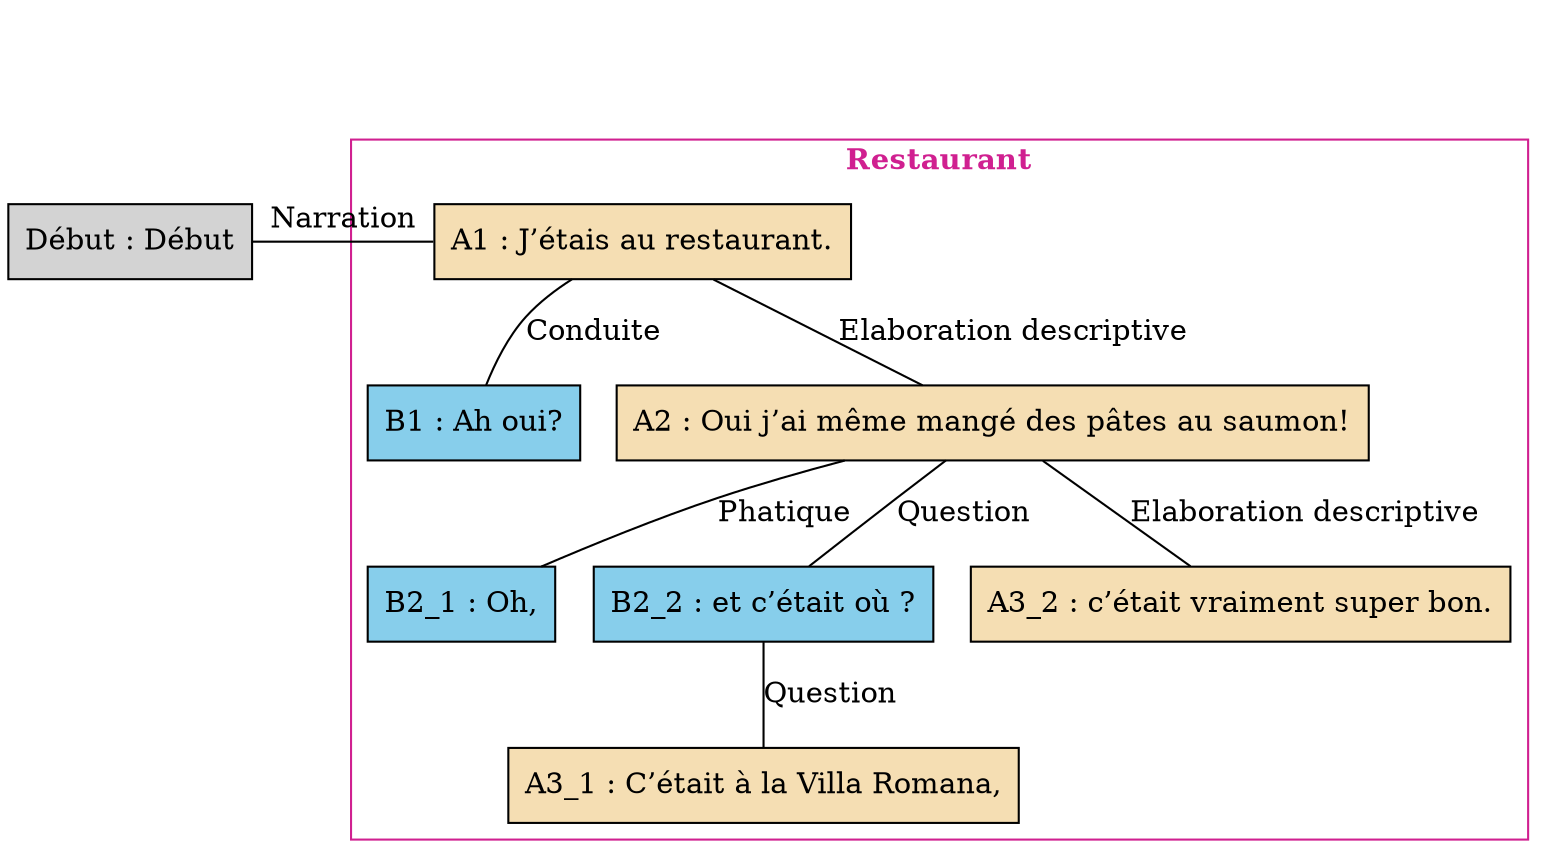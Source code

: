 digraph "Bac_a_sable_-_A11" {
	node [shape=box style=filled]
	newrank=true
	zero [style=invis]
	"Début" [label="Début : Début"]
	A1 [label="A1 : J’étais au restaurant." fillcolor=wheat]
	B1 [label="B1 : Ah oui?" fillcolor=skyblue]
	A2 [label="A2 : Oui j’ai même mangé des pâtes au saumon!" fillcolor=wheat]
	B2_1 [label="B2_1 : Oh," fillcolor=skyblue]
	B2_2 [label="B2_2 : et c’était où ?" fillcolor=skyblue]
	A3_1 [label="A3_1 : C’était à la Villa Romana," fillcolor=wheat]
	A3_2 [label="A3_2 : c’était vraiment super bon." fillcolor=wheat]
	zero -> "Début" [label="" style=invis]
	zero -> A1 [style=invis weight=1]
	"Début" -> A1 [label=Narration constraint=false dir=none]
	A1 -> B1 [label=Conduite dir=none weight=2]
	A1 -> A2 [label="Elaboration descriptive" dir=none weight=2]
	A2 -> B2_1 [label=Phatique dir=none weight=2]
	A2 -> B2_2 [label=Question dir=none weight=2]
	B2_2 -> A3_1 [label=Question dir=none weight=2]
	A2 -> A3_2 [label="Elaboration descriptive" dir=none weight=2]
	subgraph cluster_0 {
		label=<<B>Restaurant</B>>
		color=violetred
		fontcolor=violetred
		A1
		B1
		A2
		B2_1
		B2_2
		A3_1
		A3_2
	}
}

